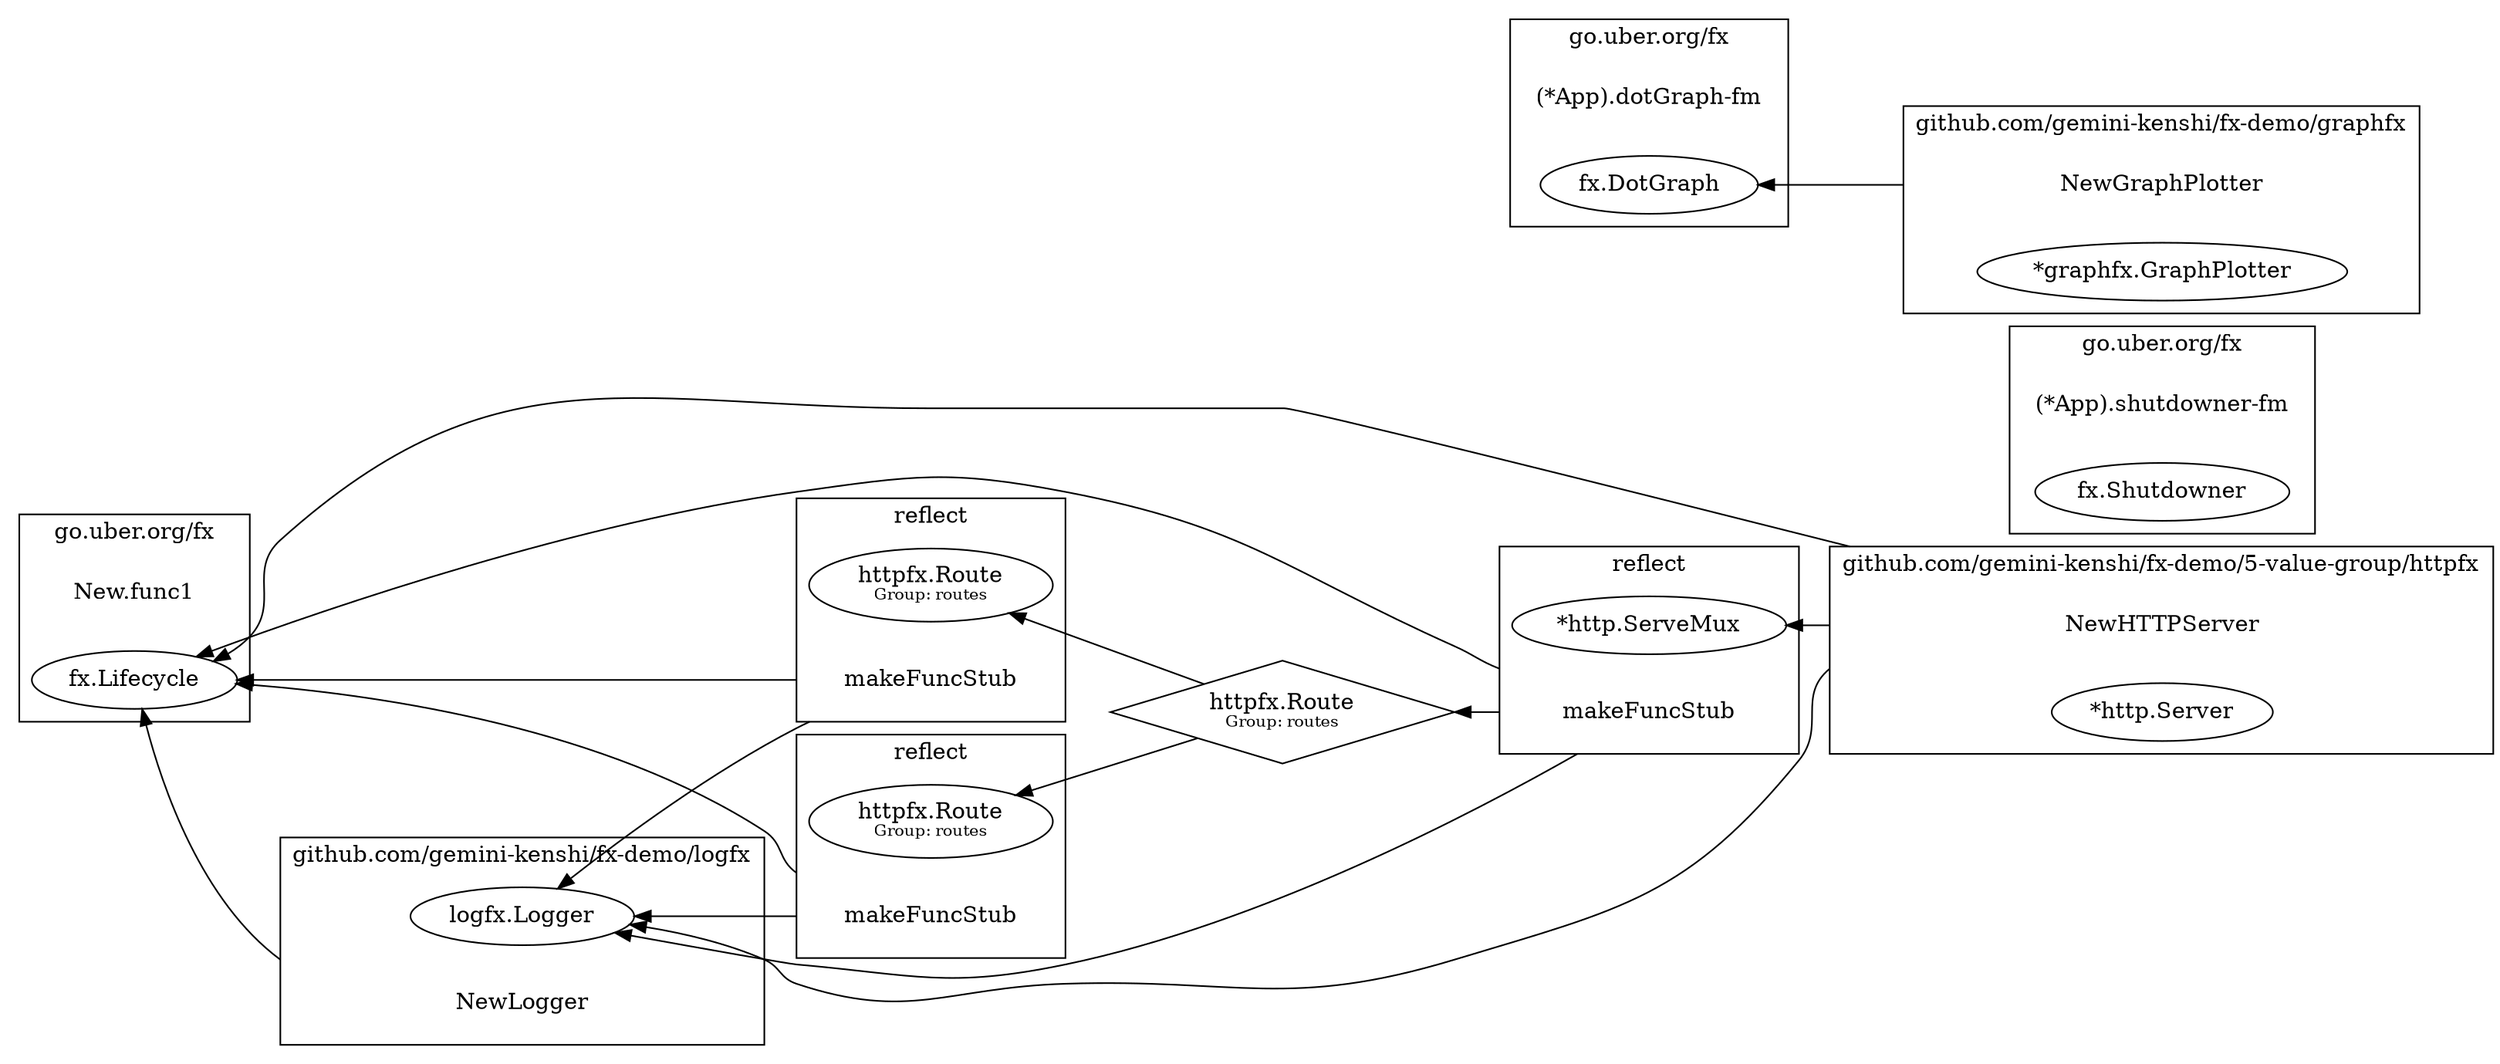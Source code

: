 digraph {
	rankdir=RL;
	graph [compound=true];
	"[type=httpfx.Route group=routes]" [shape=diamond label=<httpfx.Route<BR /><FONT POINT-SIZE="10">Group: routes</FONT>>];
		"[type=httpfx.Route group=routes]" -> "httpfx.Route[group=routes]0";
		"[type=httpfx.Route group=routes]" -> "httpfx.Route[group=routes]1";
		
	
		subgraph cluster_0 {
			label = "go.uber.org/fx";
			constructor_0 [shape=plaintext label="New.func1"];
			
			"fx.Lifecycle" [label=<fx.Lifecycle>];
			
		}
		
		
		subgraph cluster_1 {
			label = "go.uber.org/fx";
			constructor_1 [shape=plaintext label="(*App).shutdowner-fm"];
			
			"fx.Shutdowner" [label=<fx.Shutdowner>];
			
		}
		
		
		subgraph cluster_2 {
			label = "go.uber.org/fx";
			constructor_2 [shape=plaintext label="(*App).dotGraph-fm"];
			
			"fx.DotGraph" [label=<fx.DotGraph>];
			
		}
		
		
		subgraph cluster_3 {
			label = "github.com/gemini-kenshi/fx-demo/graphfx";
			constructor_3 [shape=plaintext label="NewGraphPlotter"];
			
			"*graphfx.GraphPlotter" [label=<*graphfx.GraphPlotter>];
			
		}
		
			constructor_3 -> "fx.DotGraph" [ltail=cluster_3];
		
		
		subgraph cluster_4 {
			label = "github.com/gemini-kenshi/fx-demo/5-value-group/httpfx";
			constructor_4 [shape=plaintext label="NewHTTPServer"];
			
			"*http.Server" [label=<*http.Server>];
			
		}
		
			constructor_4 -> "fx.Lifecycle" [ltail=cluster_4];
		
			constructor_4 -> "logfx.Logger" [ltail=cluster_4];
		
			constructor_4 -> "*http.ServeMux" [ltail=cluster_4];
		
		
		subgraph cluster_5 {
			label = "reflect";
			constructor_5 [shape=plaintext label="makeFuncStub"];
			
			"*http.ServeMux" [label=<*http.ServeMux>];
			
		}
		
			constructor_5 -> "fx.Lifecycle" [ltail=cluster_5];
		
			constructor_5 -> "logfx.Logger" [ltail=cluster_5];
		
		
			constructor_5 -> "[type=httpfx.Route group=routes]" [ltail=cluster_5];
		
		subgraph cluster_6 {
			label = "reflect";
			constructor_6 [shape=plaintext label="makeFuncStub"];
			
			"httpfx.Route[group=routes]0" [label=<httpfx.Route<BR /><FONT POINT-SIZE="10">Group: routes</FONT>>];
			
		}
		
			constructor_6 -> "fx.Lifecycle" [ltail=cluster_6];
		
			constructor_6 -> "logfx.Logger" [ltail=cluster_6];
		
		
		subgraph cluster_7 {
			label = "reflect";
			constructor_7 [shape=plaintext label="makeFuncStub"];
			
			"httpfx.Route[group=routes]1" [label=<httpfx.Route<BR /><FONT POINT-SIZE="10">Group: routes</FONT>>];
			
		}
		
			constructor_7 -> "fx.Lifecycle" [ltail=cluster_7];
		
			constructor_7 -> "logfx.Logger" [ltail=cluster_7];
		
		
		subgraph cluster_8 {
			label = "github.com/gemini-kenshi/fx-demo/logfx";
			constructor_8 [shape=plaintext label="NewLogger"];
			
			"logfx.Logger" [label=<logfx.Logger>];
			
		}
		
			constructor_8 -> "fx.Lifecycle" [ltail=cluster_8];
		
		
	
}